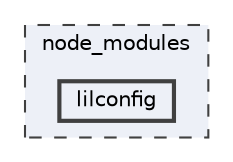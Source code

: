 digraph "node_modules/lilconfig"
{
 // LATEX_PDF_SIZE
  bgcolor="transparent";
  edge [fontname=Helvetica,fontsize=10,labelfontname=Helvetica,labelfontsize=10];
  node [fontname=Helvetica,fontsize=10,shape=box,height=0.2,width=0.4];
  compound=true
  subgraph clusterdir_acd06b18086a0dd2ae699b1e0b775be8 {
    graph [ bgcolor="#edf0f7", pencolor="grey25", label="node_modules", fontname=Helvetica,fontsize=10 style="filled,dashed", URL="dir_acd06b18086a0dd2ae699b1e0b775be8.html",tooltip=""]
  dir_90d96a5570358a44406db663f56577e2 [label="lilconfig", fillcolor="#edf0f7", color="grey25", style="filled,bold", URL="dir_90d96a5570358a44406db663f56577e2.html",tooltip=""];
  }
}
